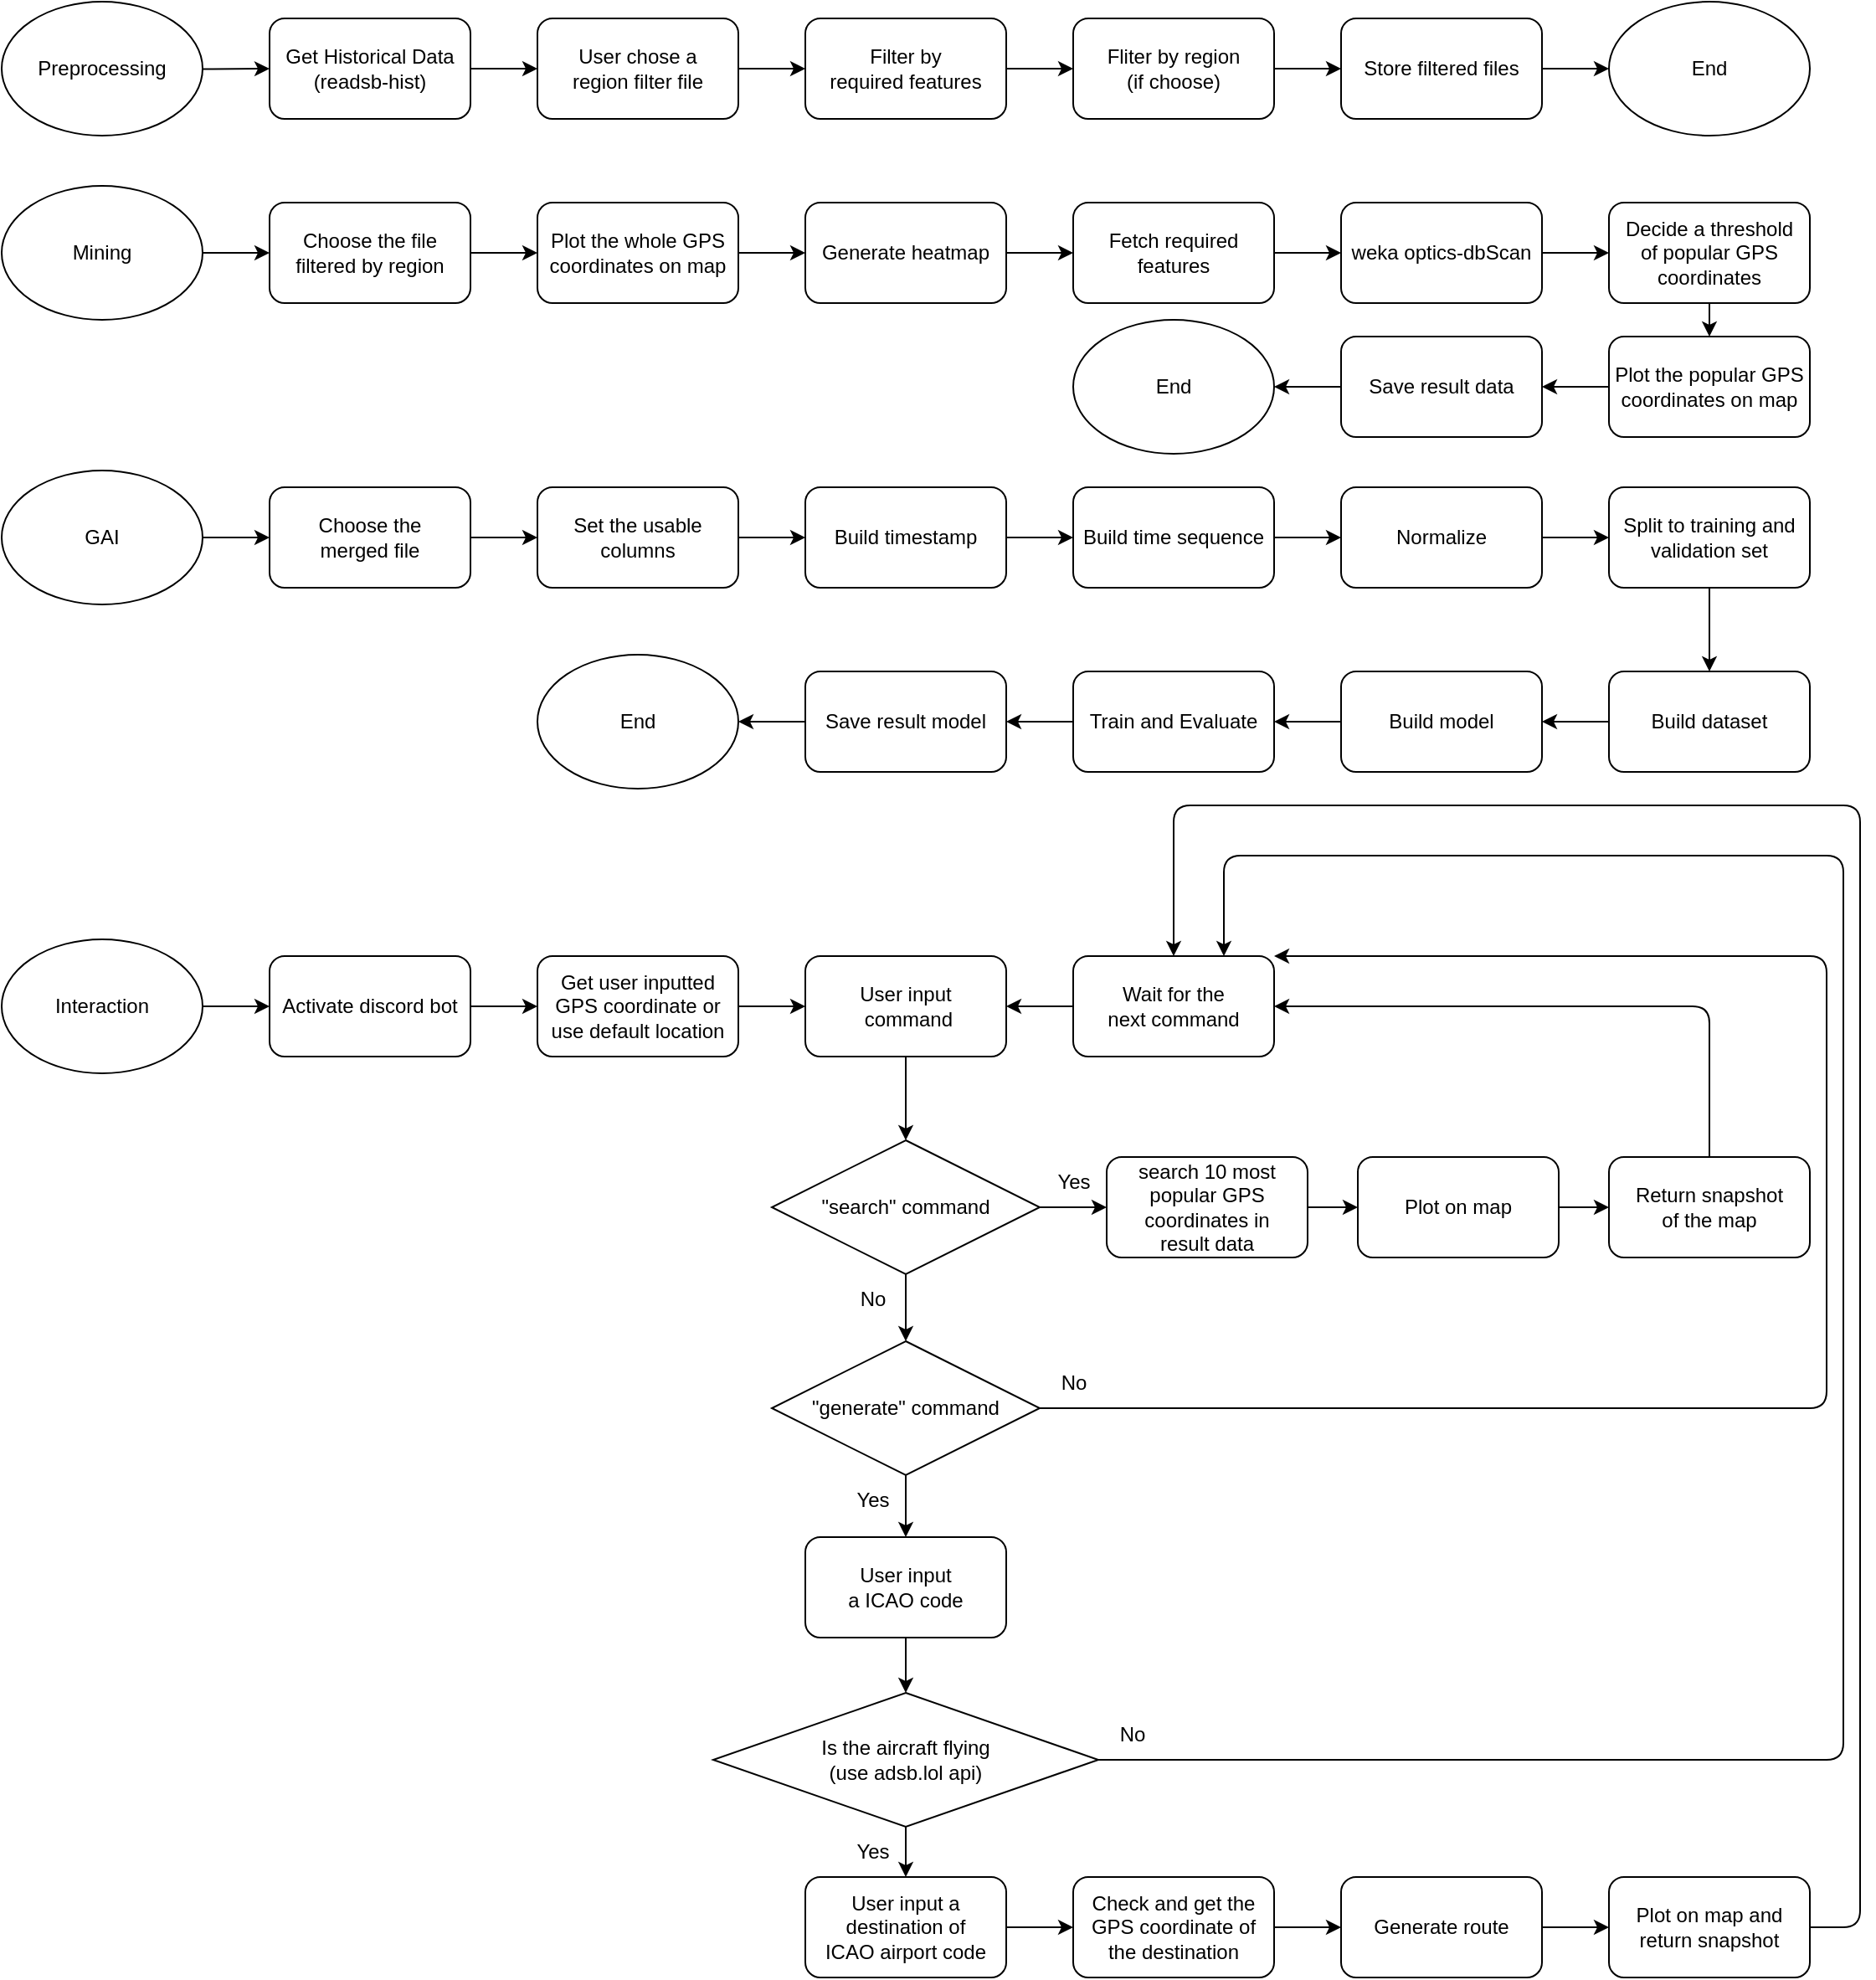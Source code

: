 <mxfile>
    <diagram id="1Gvi93ntnL8X9OBL2Krt" name="第1頁">
        <mxGraphModel dx="1793" dy="996" grid="1" gridSize="10" guides="1" tooltips="1" connect="1" arrows="1" fold="1" page="1" pageScale="1" pageWidth="1169" pageHeight="1654" background="#ffffff" math="0" shadow="0">
            <root>
                <mxCell id="0"/>
                <mxCell id="1" parent="0"/>
                <mxCell id="21" value="" style="edgeStyle=none;html=1;" parent="1" source="14" target="20" edge="1">
                    <mxGeometry relative="1" as="geometry"/>
                </mxCell>
                <mxCell id="14" value="Get user inputted&lt;div&gt;&lt;font color=&quot;#000000&quot;&gt;GPS coordinate or&lt;br&gt;&lt;/font&gt;&lt;div&gt;&lt;div&gt;use default location&lt;/div&gt;&lt;/div&gt;&lt;/div&gt;" style="rounded=1;whiteSpace=wrap;html=1;" parent="1" vertex="1">
                    <mxGeometry x="360" y="610" width="120" height="60" as="geometry"/>
                </mxCell>
                <mxCell id="69" value="" style="edgeStyle=none;html=1;" parent="1" source="20" target="68" edge="1">
                    <mxGeometry relative="1" as="geometry"/>
                </mxCell>
                <mxCell id="20" value="User input&lt;div&gt;&amp;nbsp;command&lt;/div&gt;" style="rounded=1;whiteSpace=wrap;html=1;" parent="1" vertex="1">
                    <mxGeometry x="520" y="610" width="120" height="60" as="geometry"/>
                </mxCell>
                <mxCell id="27" value="" style="edgeStyle=none;html=1;" parent="1" source="25" target="26" edge="1">
                    <mxGeometry relative="1" as="geometry"/>
                </mxCell>
                <mxCell id="25" value="&lt;span style=&quot;color: rgb(0, 0, 0);&quot;&gt;Preprocessing&lt;/span&gt;" style="ellipse;whiteSpace=wrap;html=1;" parent="1" vertex="1">
                    <mxGeometry x="40" y="40" width="120" height="80" as="geometry"/>
                </mxCell>
                <mxCell id="29" value="" style="edgeStyle=none;html=1;" parent="1" source="26" target="28" edge="1">
                    <mxGeometry relative="1" as="geometry"/>
                </mxCell>
                <mxCell id="26" value="Get Historical Data&lt;div&gt;(readsb-hist)&lt;/div&gt;" style="rounded=1;whiteSpace=wrap;html=1;" parent="1" vertex="1">
                    <mxGeometry x="200" y="50" width="120" height="60" as="geometry"/>
                </mxCell>
                <mxCell id="31" value="" style="edgeStyle=none;html=1;" parent="1" source="28" target="30" edge="1">
                    <mxGeometry relative="1" as="geometry"/>
                </mxCell>
                <mxCell id="28" value="User chose a&lt;div&gt;region filter file&lt;/div&gt;" style="rounded=1;whiteSpace=wrap;html=1;" parent="1" vertex="1">
                    <mxGeometry x="360" y="50" width="120" height="60" as="geometry"/>
                </mxCell>
                <mxCell id="33" value="" style="edgeStyle=none;html=1;" parent="1" source="30" target="32" edge="1">
                    <mxGeometry relative="1" as="geometry"/>
                </mxCell>
                <mxCell id="30" value="Filter by&lt;div&gt;required features&lt;/div&gt;" style="rounded=1;whiteSpace=wrap;html=1;" parent="1" vertex="1">
                    <mxGeometry x="520" y="50" width="120" height="60" as="geometry"/>
                </mxCell>
                <mxCell id="35" value="" style="edgeStyle=none;html=1;" parent="1" source="32" target="34" edge="1">
                    <mxGeometry relative="1" as="geometry"/>
                </mxCell>
                <mxCell id="32" value="&lt;span style=&quot;color: rgb(0, 0, 0);&quot;&gt;Fliter by region&lt;/span&gt;&lt;div&gt;&lt;span style=&quot;background-color: transparent;&quot;&gt;(if choose)&lt;/span&gt;&lt;/div&gt;" style="rounded=1;whiteSpace=wrap;html=1;" parent="1" vertex="1">
                    <mxGeometry x="680" y="50" width="120" height="60" as="geometry"/>
                </mxCell>
                <mxCell id="37" value="" style="edgeStyle=none;html=1;" parent="1" source="34" target="36" edge="1">
                    <mxGeometry relative="1" as="geometry"/>
                </mxCell>
                <mxCell id="34" value="Store filtered files" style="rounded=1;whiteSpace=wrap;html=1;" parent="1" vertex="1">
                    <mxGeometry x="840" y="50" width="120" height="60" as="geometry"/>
                </mxCell>
                <mxCell id="36" value="End" style="ellipse;whiteSpace=wrap;html=1;" parent="1" vertex="1">
                    <mxGeometry x="1000" y="40" width="120" height="80" as="geometry"/>
                </mxCell>
                <mxCell id="49" value="" style="edgeStyle=none;html=1;" parent="1" source="38" target="48" edge="1">
                    <mxGeometry relative="1" as="geometry"/>
                </mxCell>
                <mxCell id="38" value="&lt;span style=&quot;color: rgb(0, 0, 0);&quot;&gt;Mining&lt;/span&gt;" style="ellipse;whiteSpace=wrap;html=1;" parent="1" vertex="1">
                    <mxGeometry x="40" y="150" width="120" height="80" as="geometry"/>
                </mxCell>
                <mxCell id="42" value="" style="edgeStyle=none;html=1;" parent="1" source="39" target="41" edge="1">
                    <mxGeometry relative="1" as="geometry"/>
                </mxCell>
                <mxCell id="39" value="Plot the whole GPS&lt;div&gt;coordinates on map&lt;/div&gt;" style="rounded=1;whiteSpace=wrap;html=1;" parent="1" vertex="1">
                    <mxGeometry x="360" y="160" width="120" height="60" as="geometry"/>
                </mxCell>
                <mxCell id="45" value="" style="edgeStyle=none;html=1;" parent="1" source="41" target="44" edge="1">
                    <mxGeometry relative="1" as="geometry"/>
                </mxCell>
                <mxCell id="41" value="Generate heatmap" style="rounded=1;whiteSpace=wrap;html=1;" parent="1" vertex="1">
                    <mxGeometry x="520" y="160" width="120" height="60" as="geometry"/>
                </mxCell>
                <mxCell id="47" value="" style="edgeStyle=none;html=1;" parent="1" source="44" target="46" edge="1">
                    <mxGeometry relative="1" as="geometry"/>
                </mxCell>
                <mxCell id="44" value="Fetch required&lt;div&gt;features&lt;/div&gt;" style="rounded=1;whiteSpace=wrap;html=1;" parent="1" vertex="1">
                    <mxGeometry x="680" y="160" width="120" height="60" as="geometry"/>
                </mxCell>
                <mxCell id="52" value="" style="edgeStyle=none;html=1;" parent="1" source="46" target="51" edge="1">
                    <mxGeometry relative="1" as="geometry"/>
                </mxCell>
                <mxCell id="46" value="weka optics-dbScan" style="rounded=1;whiteSpace=wrap;html=1;" parent="1" vertex="1">
                    <mxGeometry x="840" y="160" width="120" height="60" as="geometry"/>
                </mxCell>
                <mxCell id="50" value="" style="edgeStyle=none;html=1;" parent="1" source="48" target="39" edge="1">
                    <mxGeometry relative="1" as="geometry"/>
                </mxCell>
                <mxCell id="48" value="Choose the file&lt;div&gt;filtered by region&lt;/div&gt;" style="rounded=1;whiteSpace=wrap;html=1;" parent="1" vertex="1">
                    <mxGeometry x="200" y="160" width="120" height="60" as="geometry"/>
                </mxCell>
                <mxCell id="54" value="" style="edgeStyle=none;html=1;" parent="1" source="51" target="53" edge="1">
                    <mxGeometry relative="1" as="geometry"/>
                </mxCell>
                <mxCell id="51" value="Decide a threshold&lt;div&gt;of popular GPS coordinates&lt;/div&gt;" style="rounded=1;whiteSpace=wrap;html=1;" parent="1" vertex="1">
                    <mxGeometry x="1000" y="160" width="120" height="60" as="geometry"/>
                </mxCell>
                <mxCell id="56" value="" style="edgeStyle=none;html=1;" parent="1" source="53" target="55" edge="1">
                    <mxGeometry relative="1" as="geometry"/>
                </mxCell>
                <mxCell id="53" value="Plot the popular GPS&lt;div&gt;coordinates on map&lt;/div&gt;" style="rounded=1;whiteSpace=wrap;html=1;" parent="1" vertex="1">
                    <mxGeometry x="1000" y="240" width="120" height="60" as="geometry"/>
                </mxCell>
                <mxCell id="58" value="" style="edgeStyle=none;html=1;" parent="1" source="55" target="57" edge="1">
                    <mxGeometry relative="1" as="geometry"/>
                </mxCell>
                <mxCell id="55" value="Save result data" style="rounded=1;whiteSpace=wrap;html=1;" parent="1" vertex="1">
                    <mxGeometry x="840" y="240" width="120" height="60" as="geometry"/>
                </mxCell>
                <mxCell id="57" value="End" style="ellipse;whiteSpace=wrap;html=1;" parent="1" vertex="1">
                    <mxGeometry x="680" y="230" width="120" height="80" as="geometry"/>
                </mxCell>
                <mxCell id="61" value="" style="edgeStyle=none;html=1;" parent="1" source="59" target="60" edge="1">
                    <mxGeometry relative="1" as="geometry"/>
                </mxCell>
                <mxCell id="59" value="GAI" style="ellipse;whiteSpace=wrap;html=1;" parent="1" vertex="1">
                    <mxGeometry x="40" y="320" width="120" height="80" as="geometry"/>
                </mxCell>
                <mxCell id="63" value="" style="edgeStyle=none;html=1;" parent="1" source="60" target="62" edge="1">
                    <mxGeometry relative="1" as="geometry"/>
                </mxCell>
                <mxCell id="60" value="Choose the&lt;div&gt;merged file&lt;/div&gt;" style="rounded=1;whiteSpace=wrap;html=1;" parent="1" vertex="1">
                    <mxGeometry x="200" y="330" width="120" height="60" as="geometry"/>
                </mxCell>
                <mxCell id="103" value="" style="edgeStyle=none;html=1;" edge="1" parent="1" source="62" target="102">
                    <mxGeometry relative="1" as="geometry"/>
                </mxCell>
                <mxCell id="62" value="Set the usable columns" style="rounded=1;whiteSpace=wrap;html=1;" parent="1" vertex="1">
                    <mxGeometry x="360" y="330" width="120" height="60" as="geometry"/>
                </mxCell>
                <mxCell id="66" value="" style="edgeStyle=none;html=1;" parent="1" source="64" target="65" edge="1">
                    <mxGeometry relative="1" as="geometry"/>
                </mxCell>
                <mxCell id="64" value="Interaction" style="ellipse;whiteSpace=wrap;html=1;" parent="1" vertex="1">
                    <mxGeometry x="40" y="600" width="120" height="80" as="geometry"/>
                </mxCell>
                <mxCell id="67" value="" style="edgeStyle=none;html=1;" parent="1" source="65" target="14" edge="1">
                    <mxGeometry relative="1" as="geometry"/>
                </mxCell>
                <mxCell id="65" value="&lt;span style=&quot;color: rgb(0, 0, 0);&quot;&gt;Activate discord bot&lt;/span&gt;" style="rounded=1;whiteSpace=wrap;html=1;" parent="1" vertex="1">
                    <mxGeometry x="200" y="610" width="120" height="60" as="geometry"/>
                </mxCell>
                <mxCell id="71" value="" style="edgeStyle=none;html=1;" parent="1" source="68" target="70" edge="1">
                    <mxGeometry relative="1" as="geometry"/>
                </mxCell>
                <mxCell id="77" value="" style="edgeStyle=none;html=1;" parent="1" source="68" target="76" edge="1">
                    <mxGeometry relative="1" as="geometry"/>
                </mxCell>
                <mxCell id="68" value="&quot;search&quot; command" style="rhombus;whiteSpace=wrap;html=1;" parent="1" vertex="1">
                    <mxGeometry x="500" y="720" width="160" height="80" as="geometry"/>
                </mxCell>
                <mxCell id="73" value="" style="edgeStyle=none;html=1;" parent="1" source="70" target="72" edge="1">
                    <mxGeometry relative="1" as="geometry"/>
                </mxCell>
                <mxCell id="70" value="search 10&amp;nbsp;&lt;span style=&quot;background-color: transparent;&quot;&gt;most&lt;/span&gt;&lt;div&gt;&lt;span style=&quot;background-color: transparent;&quot;&gt;popular GPS&lt;/span&gt;&lt;/div&gt;&lt;div&gt;&lt;span style=&quot;background-color: transparent;&quot;&gt;coordinates in&lt;/span&gt;&lt;/div&gt;&lt;div&gt;&lt;span style=&quot;background-color: transparent;&quot;&gt;result data&lt;/span&gt;&lt;/div&gt;" style="rounded=1;whiteSpace=wrap;html=1;" parent="1" vertex="1">
                    <mxGeometry x="700" y="730" width="120" height="60" as="geometry"/>
                </mxCell>
                <mxCell id="75" value="" style="edgeStyle=none;html=1;" parent="1" source="72" target="74" edge="1">
                    <mxGeometry relative="1" as="geometry"/>
                </mxCell>
                <mxCell id="72" value="Plot on map" style="rounded=1;whiteSpace=wrap;html=1;" parent="1" vertex="1">
                    <mxGeometry x="850" y="730" width="120" height="60" as="geometry"/>
                </mxCell>
                <mxCell id="82" style="edgeStyle=none;html=1;exitX=0.5;exitY=0;exitDx=0;exitDy=0;entryX=1;entryY=0.5;entryDx=0;entryDy=0;" parent="1" source="74" target="80" edge="1">
                    <mxGeometry relative="1" as="geometry">
                        <Array as="points">
                            <mxPoint x="1060" y="640"/>
                        </Array>
                    </mxGeometry>
                </mxCell>
                <mxCell id="74" value="Return snapshot&lt;div&gt;of the map&lt;/div&gt;" style="rounded=1;whiteSpace=wrap;html=1;" parent="1" vertex="1">
                    <mxGeometry x="1000" y="730" width="120" height="60" as="geometry"/>
                </mxCell>
                <mxCell id="84" value="" style="edgeStyle=none;html=1;" parent="1" source="76" target="83" edge="1">
                    <mxGeometry relative="1" as="geometry"/>
                </mxCell>
                <mxCell id="87" style="edgeStyle=none;html=1;exitX=1;exitY=0.5;exitDx=0;exitDy=0;entryX=1;entryY=0;entryDx=0;entryDy=0;" parent="1" source="76" target="80" edge="1">
                    <mxGeometry relative="1" as="geometry">
                        <Array as="points">
                            <mxPoint x="1130" y="880"/>
                            <mxPoint x="1130" y="610"/>
                        </Array>
                    </mxGeometry>
                </mxCell>
                <mxCell id="76" value="&quot;generate&quot; command" style="rhombus;whiteSpace=wrap;html=1;" parent="1" vertex="1">
                    <mxGeometry x="500" y="840" width="160" height="80" as="geometry"/>
                </mxCell>
                <mxCell id="78" value="Yes" style="text;html=1;align=center;verticalAlign=middle;resizable=0;points=[];autosize=1;strokeColor=none;fillColor=none;" parent="1" vertex="1">
                    <mxGeometry x="660" y="730" width="40" height="30" as="geometry"/>
                </mxCell>
                <mxCell id="79" value="No" style="text;html=1;align=center;verticalAlign=middle;resizable=0;points=[];autosize=1;strokeColor=none;fillColor=none;" parent="1" vertex="1">
                    <mxGeometry x="540" y="800" width="40" height="30" as="geometry"/>
                </mxCell>
                <mxCell id="81" value="" style="edgeStyle=none;html=1;" parent="1" source="80" target="20" edge="1">
                    <mxGeometry relative="1" as="geometry"/>
                </mxCell>
                <mxCell id="80" value="Wait for the&lt;div&gt;next command&lt;/div&gt;" style="rounded=1;whiteSpace=wrap;html=1;" parent="1" vertex="1">
                    <mxGeometry x="680" y="610" width="120" height="60" as="geometry"/>
                </mxCell>
                <mxCell id="86" value="" style="edgeStyle=none;html=1;" parent="1" source="83" target="85" edge="1">
                    <mxGeometry relative="1" as="geometry"/>
                </mxCell>
                <mxCell id="83" value="User input&lt;div&gt;a ICAO code&lt;/div&gt;" style="rounded=1;whiteSpace=wrap;html=1;" parent="1" vertex="1">
                    <mxGeometry x="520" y="957" width="120" height="60" as="geometry"/>
                </mxCell>
                <mxCell id="88" style="edgeStyle=none;html=1;exitX=1;exitY=0.5;exitDx=0;exitDy=0;entryX=0.75;entryY=0;entryDx=0;entryDy=0;" parent="1" source="85" target="80" edge="1">
                    <mxGeometry relative="1" as="geometry">
                        <Array as="points">
                            <mxPoint x="1140" y="1090"/>
                            <mxPoint x="1140" y="550"/>
                            <mxPoint x="770" y="550"/>
                        </Array>
                    </mxGeometry>
                </mxCell>
                <mxCell id="90" value="" style="edgeStyle=none;html=1;" parent="1" source="85" target="89" edge="1">
                    <mxGeometry relative="1" as="geometry"/>
                </mxCell>
                <mxCell id="85" value="&lt;div&gt;&lt;font color=&quot;#000000&quot;&gt;Is the&lt;/font&gt; aircraft&amp;nbsp;&lt;span style=&quot;background-color: transparent;&quot;&gt;flying&lt;/span&gt;&lt;/div&gt;&lt;div&gt;&lt;span style=&quot;background-color: transparent;&quot;&gt;(use adsb.lol api)&lt;/span&gt;&lt;/div&gt;" style="rhombus;whiteSpace=wrap;html=1;" parent="1" vertex="1">
                    <mxGeometry x="465" y="1050" width="230" height="80" as="geometry"/>
                </mxCell>
                <mxCell id="92" value="" style="edgeStyle=none;html=1;" parent="1" source="89" target="91" edge="1">
                    <mxGeometry relative="1" as="geometry"/>
                </mxCell>
                <mxCell id="89" value="User input a&lt;div&gt;destination of&lt;/div&gt;&lt;div&gt;ICAO airport code&lt;/div&gt;" style="rounded=1;whiteSpace=wrap;html=1;" parent="1" vertex="1">
                    <mxGeometry x="520" y="1160" width="120" height="60" as="geometry"/>
                </mxCell>
                <mxCell id="94" value="" style="edgeStyle=none;html=1;" parent="1" source="91" target="93" edge="1">
                    <mxGeometry relative="1" as="geometry"/>
                </mxCell>
                <mxCell id="91" value="Check and get the GPS coordinate of the destination" style="rounded=1;whiteSpace=wrap;html=1;" parent="1" vertex="1">
                    <mxGeometry x="680" y="1160" width="120" height="60" as="geometry"/>
                </mxCell>
                <mxCell id="96" value="" style="edgeStyle=none;html=1;" parent="1" source="93" target="95" edge="1">
                    <mxGeometry relative="1" as="geometry"/>
                </mxCell>
                <mxCell id="93" value="Generate route" style="rounded=1;whiteSpace=wrap;html=1;" parent="1" vertex="1">
                    <mxGeometry x="840" y="1160" width="120" height="60" as="geometry"/>
                </mxCell>
                <mxCell id="97" style="edgeStyle=none;html=1;exitX=1;exitY=0.5;exitDx=0;exitDy=0;entryX=0.5;entryY=0;entryDx=0;entryDy=0;" parent="1" source="95" target="80" edge="1">
                    <mxGeometry relative="1" as="geometry">
                        <Array as="points">
                            <mxPoint x="1150" y="1190"/>
                            <mxPoint x="1150" y="520"/>
                            <mxPoint x="740" y="520"/>
                        </Array>
                    </mxGeometry>
                </mxCell>
                <mxCell id="95" value="Plot on map and&lt;div&gt;return snapshot&lt;/div&gt;" style="rounded=1;whiteSpace=wrap;html=1;" parent="1" vertex="1">
                    <mxGeometry x="1000" y="1160" width="120" height="60" as="geometry"/>
                </mxCell>
                <mxCell id="98" value="Yes" style="text;html=1;align=center;verticalAlign=middle;resizable=0;points=[];autosize=1;strokeColor=none;fillColor=none;" parent="1" vertex="1">
                    <mxGeometry x="540" y="920" width="40" height="30" as="geometry"/>
                </mxCell>
                <mxCell id="99" value="Yes" style="text;html=1;align=center;verticalAlign=middle;resizable=0;points=[];autosize=1;strokeColor=none;fillColor=none;" parent="1" vertex="1">
                    <mxGeometry x="540" y="1130" width="40" height="30" as="geometry"/>
                </mxCell>
                <mxCell id="100" value="No" style="text;html=1;align=center;verticalAlign=middle;resizable=0;points=[];autosize=1;strokeColor=none;fillColor=none;" parent="1" vertex="1">
                    <mxGeometry x="660" y="850" width="40" height="30" as="geometry"/>
                </mxCell>
                <mxCell id="101" value="No" style="text;html=1;align=center;verticalAlign=middle;resizable=0;points=[];autosize=1;strokeColor=none;fillColor=none;" parent="1" vertex="1">
                    <mxGeometry x="695" y="1060" width="40" height="30" as="geometry"/>
                </mxCell>
                <mxCell id="105" value="" style="edgeStyle=none;html=1;" edge="1" parent="1" source="102" target="104">
                    <mxGeometry relative="1" as="geometry"/>
                </mxCell>
                <mxCell id="102" value="Build timestamp" style="rounded=1;whiteSpace=wrap;html=1;" vertex="1" parent="1">
                    <mxGeometry x="520" y="330" width="120" height="60" as="geometry"/>
                </mxCell>
                <mxCell id="107" value="" style="edgeStyle=none;html=1;" edge="1" parent="1" source="104" target="106">
                    <mxGeometry relative="1" as="geometry"/>
                </mxCell>
                <mxCell id="104" value="Build time sequence" style="rounded=1;whiteSpace=wrap;html=1;" vertex="1" parent="1">
                    <mxGeometry x="680" y="330" width="120" height="60" as="geometry"/>
                </mxCell>
                <mxCell id="109" value="" style="edgeStyle=none;html=1;" edge="1" parent="1" source="106" target="108">
                    <mxGeometry relative="1" as="geometry"/>
                </mxCell>
                <mxCell id="106" value="Normalize" style="rounded=1;whiteSpace=wrap;html=1;" vertex="1" parent="1">
                    <mxGeometry x="840" y="330" width="120" height="60" as="geometry"/>
                </mxCell>
                <mxCell id="111" value="" style="edgeStyle=none;html=1;" edge="1" parent="1" source="108" target="110">
                    <mxGeometry relative="1" as="geometry"/>
                </mxCell>
                <mxCell id="108" value="Split to training and validation set" style="rounded=1;whiteSpace=wrap;html=1;" vertex="1" parent="1">
                    <mxGeometry x="1000" y="330" width="120" height="60" as="geometry"/>
                </mxCell>
                <mxCell id="113" value="" style="edgeStyle=none;html=1;" edge="1" parent="1" source="110" target="112">
                    <mxGeometry relative="1" as="geometry"/>
                </mxCell>
                <mxCell id="110" value="Build dataset" style="rounded=1;whiteSpace=wrap;html=1;" vertex="1" parent="1">
                    <mxGeometry x="1000" y="440" width="120" height="60" as="geometry"/>
                </mxCell>
                <mxCell id="115" value="" style="edgeStyle=none;html=1;" edge="1" parent="1" source="112" target="114">
                    <mxGeometry relative="1" as="geometry"/>
                </mxCell>
                <mxCell id="112" value="Build model" style="rounded=1;whiteSpace=wrap;html=1;" vertex="1" parent="1">
                    <mxGeometry x="840" y="440" width="120" height="60" as="geometry"/>
                </mxCell>
                <mxCell id="117" value="" style="edgeStyle=none;html=1;" edge="1" parent="1" source="114" target="116">
                    <mxGeometry relative="1" as="geometry"/>
                </mxCell>
                <mxCell id="114" value="Train and Evaluate" style="rounded=1;whiteSpace=wrap;html=1;" vertex="1" parent="1">
                    <mxGeometry x="680" y="440" width="120" height="60" as="geometry"/>
                </mxCell>
                <mxCell id="119" value="" style="edgeStyle=none;html=1;" edge="1" parent="1" source="116" target="118">
                    <mxGeometry relative="1" as="geometry"/>
                </mxCell>
                <mxCell id="116" value="Save result model" style="rounded=1;whiteSpace=wrap;html=1;" vertex="1" parent="1">
                    <mxGeometry x="520" y="440" width="120" height="60" as="geometry"/>
                </mxCell>
                <mxCell id="118" value="End" style="ellipse;whiteSpace=wrap;html=1;" vertex="1" parent="1">
                    <mxGeometry x="360" y="430" width="120" height="80" as="geometry"/>
                </mxCell>
            </root>
        </mxGraphModel>
    </diagram>
</mxfile>